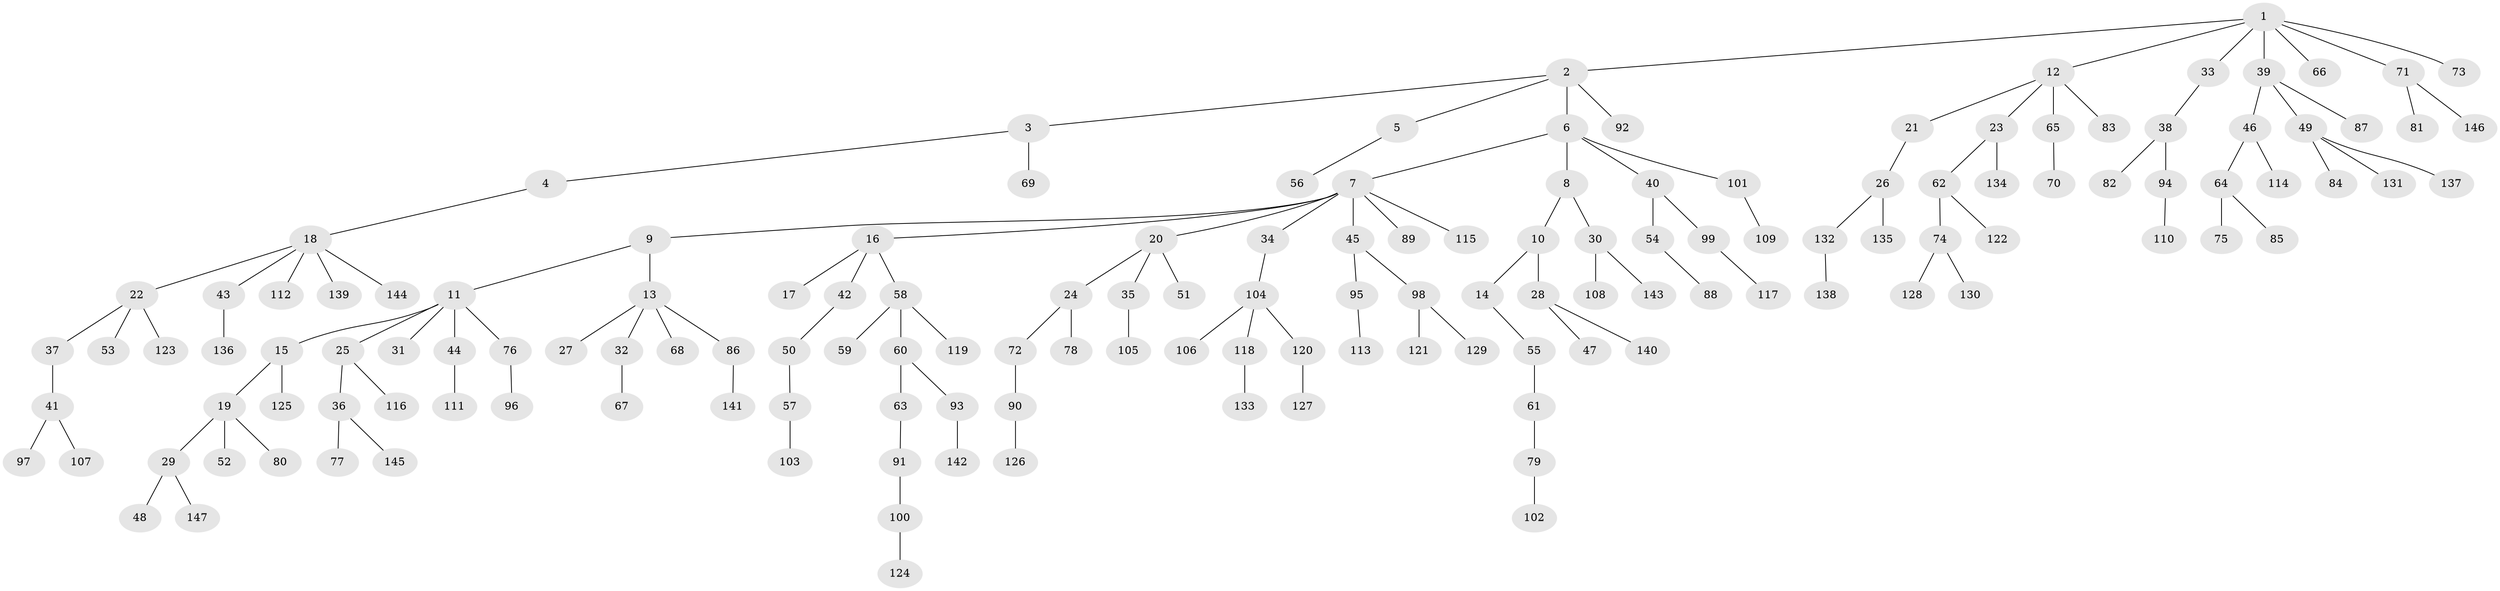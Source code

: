 // Generated by graph-tools (version 1.1) at 2025/37/03/09/25 02:37:03]
// undirected, 147 vertices, 146 edges
graph export_dot {
graph [start="1"]
  node [color=gray90,style=filled];
  1;
  2;
  3;
  4;
  5;
  6;
  7;
  8;
  9;
  10;
  11;
  12;
  13;
  14;
  15;
  16;
  17;
  18;
  19;
  20;
  21;
  22;
  23;
  24;
  25;
  26;
  27;
  28;
  29;
  30;
  31;
  32;
  33;
  34;
  35;
  36;
  37;
  38;
  39;
  40;
  41;
  42;
  43;
  44;
  45;
  46;
  47;
  48;
  49;
  50;
  51;
  52;
  53;
  54;
  55;
  56;
  57;
  58;
  59;
  60;
  61;
  62;
  63;
  64;
  65;
  66;
  67;
  68;
  69;
  70;
  71;
  72;
  73;
  74;
  75;
  76;
  77;
  78;
  79;
  80;
  81;
  82;
  83;
  84;
  85;
  86;
  87;
  88;
  89;
  90;
  91;
  92;
  93;
  94;
  95;
  96;
  97;
  98;
  99;
  100;
  101;
  102;
  103;
  104;
  105;
  106;
  107;
  108;
  109;
  110;
  111;
  112;
  113;
  114;
  115;
  116;
  117;
  118;
  119;
  120;
  121;
  122;
  123;
  124;
  125;
  126;
  127;
  128;
  129;
  130;
  131;
  132;
  133;
  134;
  135;
  136;
  137;
  138;
  139;
  140;
  141;
  142;
  143;
  144;
  145;
  146;
  147;
  1 -- 2;
  1 -- 12;
  1 -- 33;
  1 -- 39;
  1 -- 66;
  1 -- 71;
  1 -- 73;
  2 -- 3;
  2 -- 5;
  2 -- 6;
  2 -- 92;
  3 -- 4;
  3 -- 69;
  4 -- 18;
  5 -- 56;
  6 -- 7;
  6 -- 8;
  6 -- 40;
  6 -- 101;
  7 -- 9;
  7 -- 16;
  7 -- 20;
  7 -- 34;
  7 -- 45;
  7 -- 89;
  7 -- 115;
  8 -- 10;
  8 -- 30;
  9 -- 11;
  9 -- 13;
  10 -- 14;
  10 -- 28;
  11 -- 15;
  11 -- 25;
  11 -- 31;
  11 -- 44;
  11 -- 76;
  12 -- 21;
  12 -- 23;
  12 -- 65;
  12 -- 83;
  13 -- 27;
  13 -- 32;
  13 -- 68;
  13 -- 86;
  14 -- 55;
  15 -- 19;
  15 -- 125;
  16 -- 17;
  16 -- 42;
  16 -- 58;
  18 -- 22;
  18 -- 43;
  18 -- 112;
  18 -- 139;
  18 -- 144;
  19 -- 29;
  19 -- 52;
  19 -- 80;
  20 -- 24;
  20 -- 35;
  20 -- 51;
  21 -- 26;
  22 -- 37;
  22 -- 53;
  22 -- 123;
  23 -- 62;
  23 -- 134;
  24 -- 72;
  24 -- 78;
  25 -- 36;
  25 -- 116;
  26 -- 132;
  26 -- 135;
  28 -- 47;
  28 -- 140;
  29 -- 48;
  29 -- 147;
  30 -- 108;
  30 -- 143;
  32 -- 67;
  33 -- 38;
  34 -- 104;
  35 -- 105;
  36 -- 77;
  36 -- 145;
  37 -- 41;
  38 -- 82;
  38 -- 94;
  39 -- 46;
  39 -- 49;
  39 -- 87;
  40 -- 54;
  40 -- 99;
  41 -- 97;
  41 -- 107;
  42 -- 50;
  43 -- 136;
  44 -- 111;
  45 -- 95;
  45 -- 98;
  46 -- 64;
  46 -- 114;
  49 -- 84;
  49 -- 131;
  49 -- 137;
  50 -- 57;
  54 -- 88;
  55 -- 61;
  57 -- 103;
  58 -- 59;
  58 -- 60;
  58 -- 119;
  60 -- 63;
  60 -- 93;
  61 -- 79;
  62 -- 74;
  62 -- 122;
  63 -- 91;
  64 -- 75;
  64 -- 85;
  65 -- 70;
  71 -- 81;
  71 -- 146;
  72 -- 90;
  74 -- 128;
  74 -- 130;
  76 -- 96;
  79 -- 102;
  86 -- 141;
  90 -- 126;
  91 -- 100;
  93 -- 142;
  94 -- 110;
  95 -- 113;
  98 -- 121;
  98 -- 129;
  99 -- 117;
  100 -- 124;
  101 -- 109;
  104 -- 106;
  104 -- 118;
  104 -- 120;
  118 -- 133;
  120 -- 127;
  132 -- 138;
}
